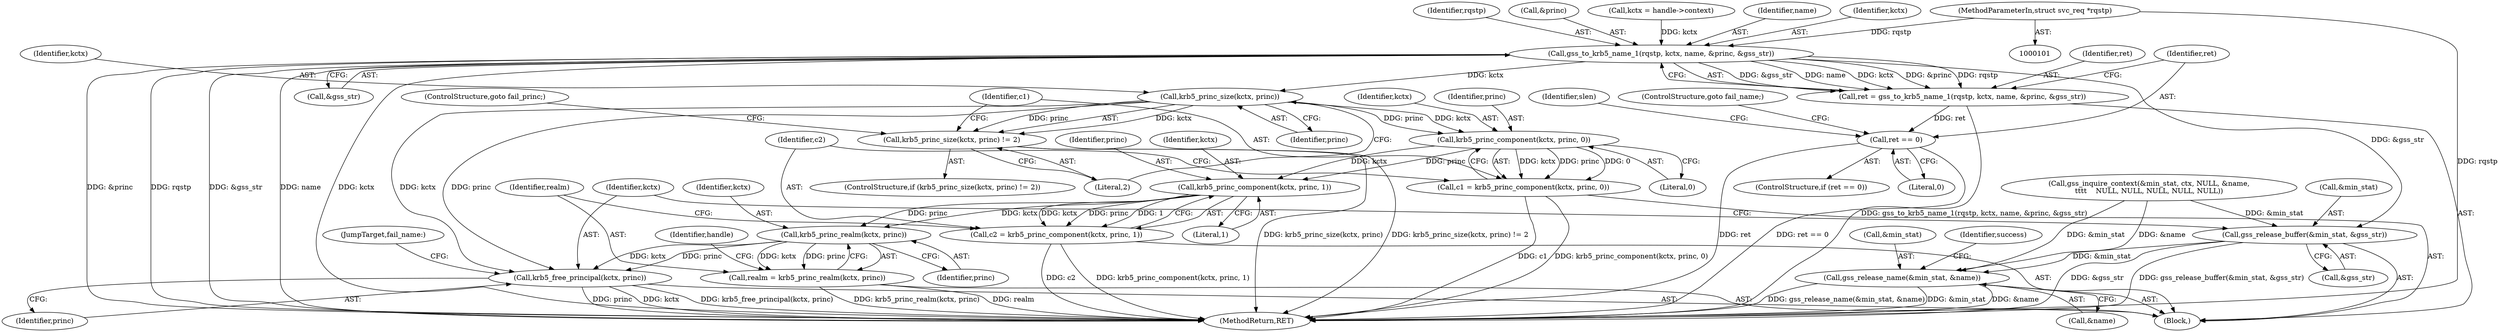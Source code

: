 digraph "0_krb5_6609658db0799053fbef0d7d0aa2f1fd68ef32d8@pointer" {
"1000102" [label="(MethodParameterIn,struct svc_req *rqstp)"];
"1000181" [label="(Call,gss_to_krb5_name_1(rqstp, kctx, name, &princ, &gss_str))"];
"1000179" [label="(Call,ret = gss_to_krb5_name_1(rqstp, kctx, name, &princ, &gss_str))"];
"1000190" [label="(Call,ret == 0)"];
"1000206" [label="(Call,krb5_princ_size(kctx, princ))"];
"1000205" [label="(Call,krb5_princ_size(kctx, princ) != 2)"];
"1000213" [label="(Call,krb5_princ_component(kctx, princ, 0))"];
"1000211" [label="(Call,c1 = krb5_princ_component(kctx, princ, 0))"];
"1000219" [label="(Call,krb5_princ_component(kctx, princ, 1))"];
"1000217" [label="(Call,c2 = krb5_princ_component(kctx, princ, 1))"];
"1000225" [label="(Call,krb5_princ_realm(kctx, princ))"];
"1000223" [label="(Call,realm = krb5_princ_realm(kctx, princ))"];
"1000294" [label="(Call,krb5_free_principal(kctx, princ))"];
"1000289" [label="(Call,gss_release_buffer(&min_stat, &gss_str))"];
"1000298" [label="(Call,gss_release_name(&min_stat, &name))"];
"1000226" [label="(Identifier,kctx)"];
"1000181" [label="(Call,gss_to_krb5_name_1(rqstp, kctx, name, &princ, &gss_str))"];
"1000299" [label="(Call,&min_stat)"];
"1000234" [label="(Identifier,handle)"];
"1000214" [label="(Identifier,kctx)"];
"1000182" [label="(Identifier,rqstp)"];
"1000185" [label="(Call,&princ)"];
"1000305" [label="(MethodReturn,RET)"];
"1000221" [label="(Identifier,princ)"];
"1000209" [label="(Literal,2)"];
"1000217" [label="(Call,c2 = krb5_princ_component(kctx, princ, 1))"];
"1000304" [label="(Identifier,success)"];
"1000220" [label="(Identifier,kctx)"];
"1000295" [label="(Identifier,kctx)"];
"1000206" [label="(Call,krb5_princ_size(kctx, princ))"];
"1000224" [label="(Identifier,realm)"];
"1000204" [label="(ControlStructure,if (krb5_princ_size(kctx, princ) != 2))"];
"1000215" [label="(Identifier,princ)"];
"1000190" [label="(Call,ret == 0)"];
"1000195" [label="(Identifier,slen)"];
"1000193" [label="(ControlStructure,goto fail_name;)"];
"1000174" [label="(Call,kctx = handle->context)"];
"1000205" [label="(Call,krb5_princ_size(kctx, princ) != 2)"];
"1000180" [label="(Identifier,ret)"];
"1000189" [label="(ControlStructure,if (ret == 0))"];
"1000184" [label="(Identifier,name)"];
"1000216" [label="(Literal,0)"];
"1000223" [label="(Call,realm = krb5_princ_realm(kctx, princ))"];
"1000296" [label="(Identifier,princ)"];
"1000207" [label="(Identifier,kctx)"];
"1000292" [label="(Call,&gss_str)"];
"1000212" [label="(Identifier,c1)"];
"1000179" [label="(Call,ret = gss_to_krb5_name_1(rqstp, kctx, name, &princ, &gss_str))"];
"1000211" [label="(Call,c1 = krb5_princ_component(kctx, princ, 0))"];
"1000222" [label="(Literal,1)"];
"1000102" [label="(MethodParameterIn,struct svc_req *rqstp)"];
"1000290" [label="(Call,&min_stat)"];
"1000191" [label="(Identifier,ret)"];
"1000103" [label="(Block,)"];
"1000301" [label="(Call,&name)"];
"1000183" [label="(Identifier,kctx)"];
"1000213" [label="(Call,krb5_princ_component(kctx, princ, 0))"];
"1000219" [label="(Call,krb5_princ_component(kctx, princ, 1))"];
"1000225" [label="(Call,krb5_princ_realm(kctx, princ))"];
"1000192" [label="(Literal,0)"];
"1000298" [label="(Call,gss_release_name(&min_stat, &name))"];
"1000218" [label="(Identifier,c2)"];
"1000208" [label="(Identifier,princ)"];
"1000144" [label="(Call,gss_inquire_context(&min_stat, ctx, NULL, &name,\n\t\t\t\t    NULL, NULL, NULL, NULL, NULL))"];
"1000294" [label="(Call,krb5_free_principal(kctx, princ))"];
"1000227" [label="(Identifier,princ)"];
"1000210" [label="(ControlStructure,goto fail_princ;)"];
"1000289" [label="(Call,gss_release_buffer(&min_stat, &gss_str))"];
"1000297" [label="(JumpTarget,fail_name:)"];
"1000187" [label="(Call,&gss_str)"];
"1000102" -> "1000101"  [label="AST: "];
"1000102" -> "1000305"  [label="DDG: rqstp"];
"1000102" -> "1000181"  [label="DDG: rqstp"];
"1000181" -> "1000179"  [label="AST: "];
"1000181" -> "1000187"  [label="CFG: "];
"1000182" -> "1000181"  [label="AST: "];
"1000183" -> "1000181"  [label="AST: "];
"1000184" -> "1000181"  [label="AST: "];
"1000185" -> "1000181"  [label="AST: "];
"1000187" -> "1000181"  [label="AST: "];
"1000179" -> "1000181"  [label="CFG: "];
"1000181" -> "1000305"  [label="DDG: &princ"];
"1000181" -> "1000305"  [label="DDG: rqstp"];
"1000181" -> "1000305"  [label="DDG: &gss_str"];
"1000181" -> "1000305"  [label="DDG: name"];
"1000181" -> "1000305"  [label="DDG: kctx"];
"1000181" -> "1000179"  [label="DDG: &gss_str"];
"1000181" -> "1000179"  [label="DDG: name"];
"1000181" -> "1000179"  [label="DDG: kctx"];
"1000181" -> "1000179"  [label="DDG: &princ"];
"1000181" -> "1000179"  [label="DDG: rqstp"];
"1000174" -> "1000181"  [label="DDG: kctx"];
"1000181" -> "1000206"  [label="DDG: kctx"];
"1000181" -> "1000289"  [label="DDG: &gss_str"];
"1000179" -> "1000103"  [label="AST: "];
"1000180" -> "1000179"  [label="AST: "];
"1000191" -> "1000179"  [label="CFG: "];
"1000179" -> "1000305"  [label="DDG: gss_to_krb5_name_1(rqstp, kctx, name, &princ, &gss_str)"];
"1000179" -> "1000190"  [label="DDG: ret"];
"1000190" -> "1000189"  [label="AST: "];
"1000190" -> "1000192"  [label="CFG: "];
"1000191" -> "1000190"  [label="AST: "];
"1000192" -> "1000190"  [label="AST: "];
"1000193" -> "1000190"  [label="CFG: "];
"1000195" -> "1000190"  [label="CFG: "];
"1000190" -> "1000305"  [label="DDG: ret == 0"];
"1000190" -> "1000305"  [label="DDG: ret"];
"1000206" -> "1000205"  [label="AST: "];
"1000206" -> "1000208"  [label="CFG: "];
"1000207" -> "1000206"  [label="AST: "];
"1000208" -> "1000206"  [label="AST: "];
"1000209" -> "1000206"  [label="CFG: "];
"1000206" -> "1000205"  [label="DDG: kctx"];
"1000206" -> "1000205"  [label="DDG: princ"];
"1000206" -> "1000213"  [label="DDG: kctx"];
"1000206" -> "1000213"  [label="DDG: princ"];
"1000206" -> "1000294"  [label="DDG: kctx"];
"1000206" -> "1000294"  [label="DDG: princ"];
"1000205" -> "1000204"  [label="AST: "];
"1000205" -> "1000209"  [label="CFG: "];
"1000209" -> "1000205"  [label="AST: "];
"1000210" -> "1000205"  [label="CFG: "];
"1000212" -> "1000205"  [label="CFG: "];
"1000205" -> "1000305"  [label="DDG: krb5_princ_size(kctx, princ)"];
"1000205" -> "1000305"  [label="DDG: krb5_princ_size(kctx, princ) != 2"];
"1000213" -> "1000211"  [label="AST: "];
"1000213" -> "1000216"  [label="CFG: "];
"1000214" -> "1000213"  [label="AST: "];
"1000215" -> "1000213"  [label="AST: "];
"1000216" -> "1000213"  [label="AST: "];
"1000211" -> "1000213"  [label="CFG: "];
"1000213" -> "1000211"  [label="DDG: kctx"];
"1000213" -> "1000211"  [label="DDG: princ"];
"1000213" -> "1000211"  [label="DDG: 0"];
"1000213" -> "1000219"  [label="DDG: kctx"];
"1000213" -> "1000219"  [label="DDG: princ"];
"1000211" -> "1000103"  [label="AST: "];
"1000212" -> "1000211"  [label="AST: "];
"1000218" -> "1000211"  [label="CFG: "];
"1000211" -> "1000305"  [label="DDG: c1"];
"1000211" -> "1000305"  [label="DDG: krb5_princ_component(kctx, princ, 0)"];
"1000219" -> "1000217"  [label="AST: "];
"1000219" -> "1000222"  [label="CFG: "];
"1000220" -> "1000219"  [label="AST: "];
"1000221" -> "1000219"  [label="AST: "];
"1000222" -> "1000219"  [label="AST: "];
"1000217" -> "1000219"  [label="CFG: "];
"1000219" -> "1000217"  [label="DDG: kctx"];
"1000219" -> "1000217"  [label="DDG: princ"];
"1000219" -> "1000217"  [label="DDG: 1"];
"1000219" -> "1000225"  [label="DDG: kctx"];
"1000219" -> "1000225"  [label="DDG: princ"];
"1000217" -> "1000103"  [label="AST: "];
"1000218" -> "1000217"  [label="AST: "];
"1000224" -> "1000217"  [label="CFG: "];
"1000217" -> "1000305"  [label="DDG: krb5_princ_component(kctx, princ, 1)"];
"1000217" -> "1000305"  [label="DDG: c2"];
"1000225" -> "1000223"  [label="AST: "];
"1000225" -> "1000227"  [label="CFG: "];
"1000226" -> "1000225"  [label="AST: "];
"1000227" -> "1000225"  [label="AST: "];
"1000223" -> "1000225"  [label="CFG: "];
"1000225" -> "1000223"  [label="DDG: kctx"];
"1000225" -> "1000223"  [label="DDG: princ"];
"1000225" -> "1000294"  [label="DDG: kctx"];
"1000225" -> "1000294"  [label="DDG: princ"];
"1000223" -> "1000103"  [label="AST: "];
"1000224" -> "1000223"  [label="AST: "];
"1000234" -> "1000223"  [label="CFG: "];
"1000223" -> "1000305"  [label="DDG: krb5_princ_realm(kctx, princ)"];
"1000223" -> "1000305"  [label="DDG: realm"];
"1000294" -> "1000103"  [label="AST: "];
"1000294" -> "1000296"  [label="CFG: "];
"1000295" -> "1000294"  [label="AST: "];
"1000296" -> "1000294"  [label="AST: "];
"1000297" -> "1000294"  [label="CFG: "];
"1000294" -> "1000305"  [label="DDG: krb5_free_principal(kctx, princ)"];
"1000294" -> "1000305"  [label="DDG: princ"];
"1000294" -> "1000305"  [label="DDG: kctx"];
"1000289" -> "1000103"  [label="AST: "];
"1000289" -> "1000292"  [label="CFG: "];
"1000290" -> "1000289"  [label="AST: "];
"1000292" -> "1000289"  [label="AST: "];
"1000295" -> "1000289"  [label="CFG: "];
"1000289" -> "1000305"  [label="DDG: &gss_str"];
"1000289" -> "1000305"  [label="DDG: gss_release_buffer(&min_stat, &gss_str)"];
"1000144" -> "1000289"  [label="DDG: &min_stat"];
"1000289" -> "1000298"  [label="DDG: &min_stat"];
"1000298" -> "1000103"  [label="AST: "];
"1000298" -> "1000301"  [label="CFG: "];
"1000299" -> "1000298"  [label="AST: "];
"1000301" -> "1000298"  [label="AST: "];
"1000304" -> "1000298"  [label="CFG: "];
"1000298" -> "1000305"  [label="DDG: gss_release_name(&min_stat, &name)"];
"1000298" -> "1000305"  [label="DDG: &min_stat"];
"1000298" -> "1000305"  [label="DDG: &name"];
"1000144" -> "1000298"  [label="DDG: &min_stat"];
"1000144" -> "1000298"  [label="DDG: &name"];
}

